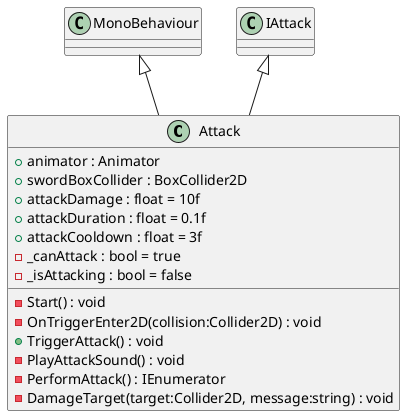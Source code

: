 @startuml
class Attack {
    + animator : Animator
    + swordBoxCollider : BoxCollider2D
    + attackDamage : float = 10f
    + attackDuration : float = 0.1f
    + attackCooldown : float = 3f
    - _canAttack : bool = true
    - _isAttacking : bool = false
    - Start() : void
    - OnTriggerEnter2D(collision:Collider2D) : void
    + TriggerAttack() : void
    - PlayAttackSound() : void
    - PerformAttack() : IEnumerator
    - DamageTarget(target:Collider2D, message:string) : void
}
MonoBehaviour <|-- Attack
IAttack <|-- Attack
@enduml
